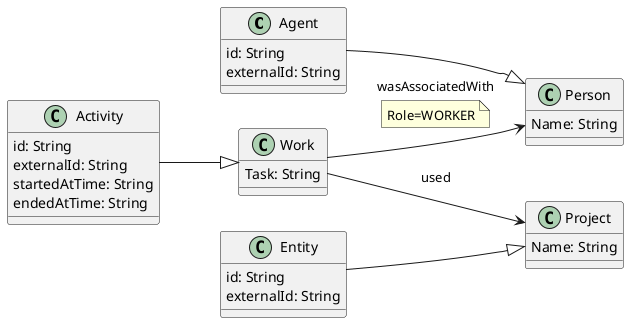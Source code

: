 @startuml

left to right direction

' core types

class Agent
Agent : id: String
Agent : externalId: String

class Activity
Activity : id: String
Activity : externalId: String
Activity : startedAtTime: String
Activity : endedAtTime: String

class Entity
Entity : id: String
Entity : externalId: String

' domain classes

class Person
Person : Name: String

class Work
Work : Task: String

class Project
Project : Name: String

' types

Agent --|> Person
Activity --|> Work
Entity --|> Project

' relations

Work --> Person : wasAssociatedWith
note on link: Role=WORKER

Work --> Project : used

@enduml
